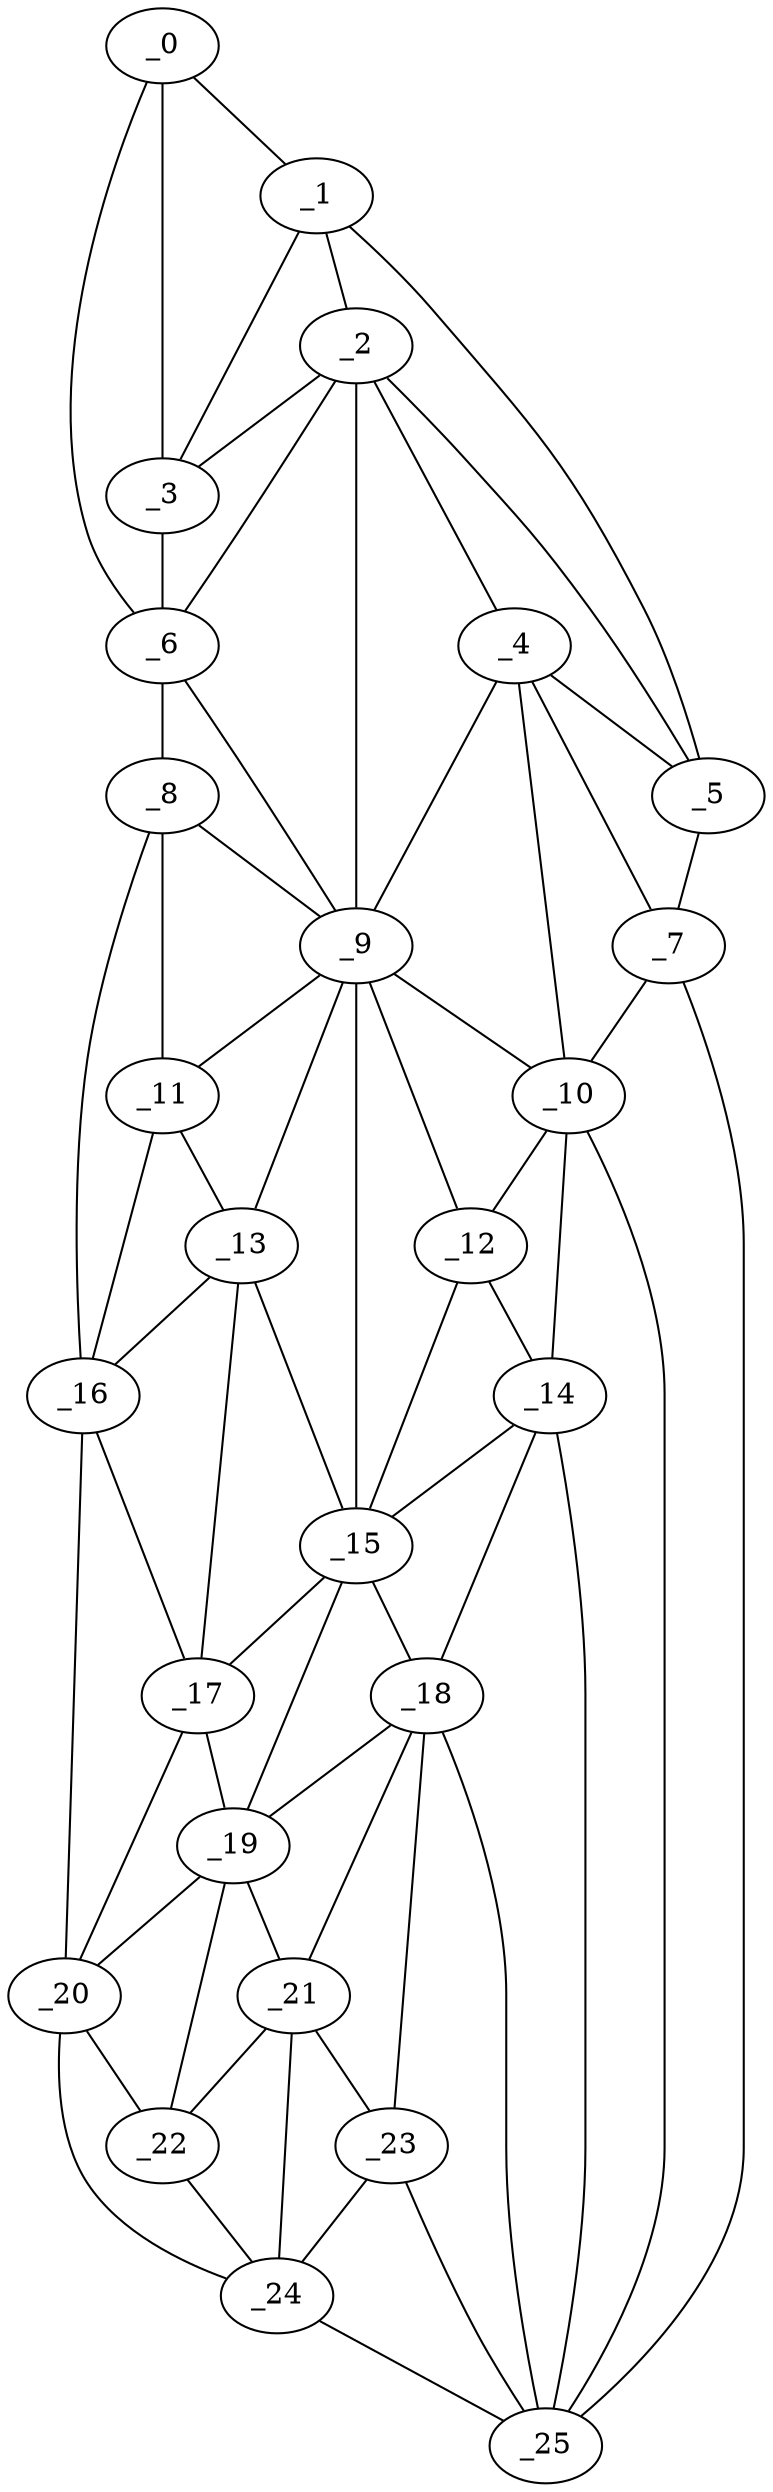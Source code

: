 graph "obj27__120.gxl" {
	_0	 [x=8,
		y=85];
	_1	 [x=12,
		y=68];
	_0 -- _1	 [valence=1];
	_3	 [x=18,
		y=87];
	_0 -- _3	 [valence=1];
	_6	 [x=44,
		y=93];
	_0 -- _6	 [valence=1];
	_2	 [x=16,
		y=67];
	_1 -- _2	 [valence=2];
	_1 -- _3	 [valence=2];
	_5	 [x=41,
		y=42];
	_1 -- _5	 [valence=1];
	_2 -- _3	 [valence=1];
	_4	 [x=39,
		y=48];
	_2 -- _4	 [valence=1];
	_2 -- _5	 [valence=2];
	_2 -- _6	 [valence=2];
	_9	 [x=57,
		y=77];
	_2 -- _9	 [valence=2];
	_3 -- _6	 [valence=2];
	_4 -- _5	 [valence=2];
	_7	 [x=53,
		y=34];
	_4 -- _7	 [valence=2];
	_4 -- _9	 [valence=2];
	_10	 [x=61,
		y=35];
	_4 -- _10	 [valence=2];
	_5 -- _7	 [valence=1];
	_8	 [x=53,
		y=95];
	_6 -- _8	 [valence=1];
	_6 -- _9	 [valence=1];
	_7 -- _10	 [valence=1];
	_25	 [x=122,
		y=39];
	_7 -- _25	 [valence=1];
	_8 -- _9	 [valence=2];
	_11	 [x=61,
		y=92];
	_8 -- _11	 [valence=2];
	_16	 [x=87,
		y=85];
	_8 -- _16	 [valence=1];
	_9 -- _10	 [valence=2];
	_9 -- _11	 [valence=2];
	_12	 [x=81,
		y=45];
	_9 -- _12	 [valence=1];
	_13	 [x=82,
		y=77];
	_9 -- _13	 [valence=1];
	_15	 [x=87,
		y=55];
	_9 -- _15	 [valence=2];
	_10 -- _12	 [valence=2];
	_14	 [x=87,
		y=39];
	_10 -- _14	 [valence=1];
	_10 -- _25	 [valence=2];
	_11 -- _13	 [valence=2];
	_11 -- _16	 [valence=2];
	_12 -- _14	 [valence=2];
	_12 -- _15	 [valence=1];
	_13 -- _15	 [valence=1];
	_13 -- _16	 [valence=1];
	_17	 [x=90,
		y=71];
	_13 -- _17	 [valence=2];
	_14 -- _15	 [valence=2];
	_18	 [x=100,
		y=47];
	_14 -- _18	 [valence=2];
	_14 -- _25	 [valence=2];
	_15 -- _17	 [valence=1];
	_15 -- _18	 [valence=2];
	_19	 [x=105,
		y=62];
	_15 -- _19	 [valence=2];
	_16 -- _17	 [valence=2];
	_20	 [x=107,
		y=70];
	_16 -- _20	 [valence=1];
	_17 -- _19	 [valence=2];
	_17 -- _20	 [valence=2];
	_18 -- _19	 [valence=1];
	_21	 [x=110,
		y=54];
	_18 -- _21	 [valence=2];
	_23	 [x=112,
		y=49];
	_18 -- _23	 [valence=2];
	_18 -- _25	 [valence=1];
	_19 -- _20	 [valence=1];
	_19 -- _21	 [valence=2];
	_22	 [x=111,
		y=59];
	_19 -- _22	 [valence=2];
	_20 -- _22	 [valence=2];
	_24	 [x=120,
		y=50];
	_20 -- _24	 [valence=1];
	_21 -- _22	 [valence=1];
	_21 -- _23	 [valence=2];
	_21 -- _24	 [valence=2];
	_22 -- _24	 [valence=1];
	_23 -- _24	 [valence=2];
	_23 -- _25	 [valence=2];
	_24 -- _25	 [valence=1];
}
